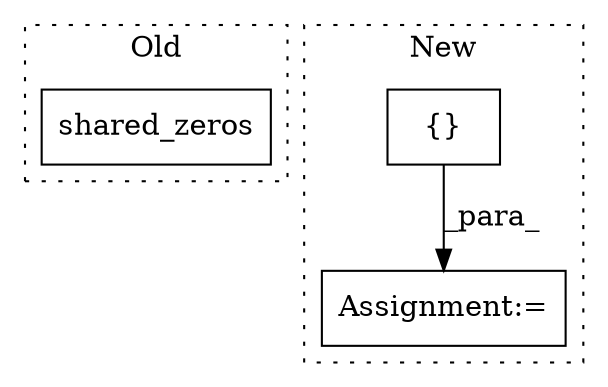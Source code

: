 digraph G {
subgraph cluster0 {
1 [label="shared_zeros" a="32" s="9746,9774" l="13,1" shape="box"];
label = "Old";
style="dotted";
}
subgraph cluster1 {
2 [label="{}" a="4" s="6852,6857" l="1,1" shape="box"];
3 [label="Assignment:=" a="7" s="6834" l="1" shape="box"];
label = "New";
style="dotted";
}
2 -> 3 [label="_para_"];
}